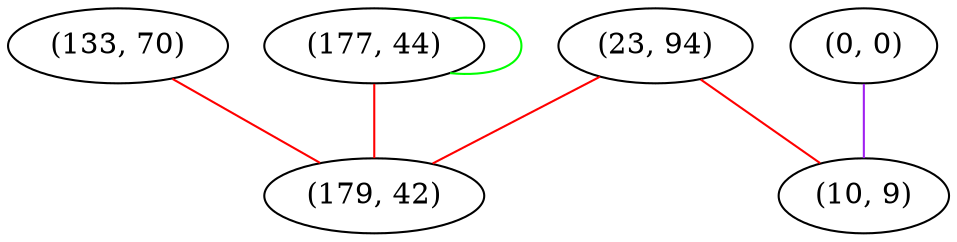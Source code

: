 graph "" {
"(23, 94)";
"(0, 0)";
"(133, 70)";
"(177, 44)";
"(179, 42)";
"(10, 9)";
"(23, 94)" -- "(179, 42)"  [color=red, key=0, weight=1];
"(23, 94)" -- "(10, 9)"  [color=red, key=0, weight=1];
"(0, 0)" -- "(10, 9)"  [color=purple, key=0, weight=4];
"(133, 70)" -- "(179, 42)"  [color=red, key=0, weight=1];
"(177, 44)" -- "(179, 42)"  [color=red, key=0, weight=1];
"(177, 44)" -- "(177, 44)"  [color=green, key=0, weight=2];
}
